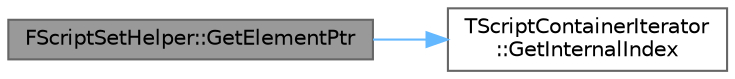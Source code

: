 digraph "FScriptSetHelper::GetElementPtr"
{
 // INTERACTIVE_SVG=YES
 // LATEX_PDF_SIZE
  bgcolor="transparent";
  edge [fontname=Helvetica,fontsize=10,labelfontname=Helvetica,labelfontsize=10];
  node [fontname=Helvetica,fontsize=10,shape=box,height=0.2,width=0.4];
  rankdir="LR";
  Node1 [id="Node000001",label="FScriptSetHelper::GetElementPtr",height=0.2,width=0.4,color="gray40", fillcolor="grey60", style="filled", fontcolor="black",tooltip="Returns a uint8 pointer to the element in the set."];
  Node1 -> Node2 [id="edge1_Node000001_Node000002",color="steelblue1",style="solid",tooltip=" "];
  Node2 [id="Node000002",label="TScriptContainerIterator\l::GetInternalIndex",height=0.2,width=0.4,color="grey40", fillcolor="white", style="filled",URL="$d6/db7/structTScriptContainerIterator.html#acdcc366873800daa795568d9f1055811",tooltip=" "];
}
